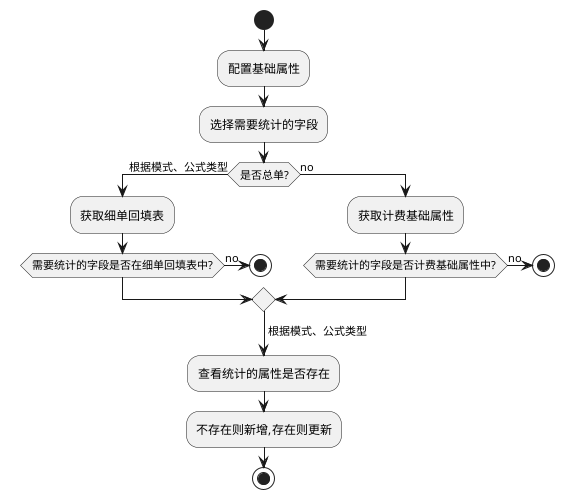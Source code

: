 配置统计配置表
@startuml
start
    :配置基础属性;
    :选择需要统计的字段;
     if (是否总单?) then (yes)
        ->根据模式、公式类型;
        :获取细单回填表;
         if (需要统计的字段是否在细单回填表中?) then(no)
           stop
         endif
     else(no)
        :获取计费基础属性;
         if (需要统计的字段是否计费基础属性中?) then(no)
         stop
         endif;
     endif;
     ->根据模式、公式类型;
     :查看统计的属性是否存在;
     :不存在则新增,存在则更新;
stop
@enduml
